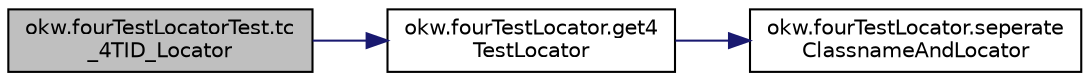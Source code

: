 digraph "okw.fourTestLocatorTest.tc_4TID_Locator"
{
 // INTERACTIVE_SVG=YES
 // LATEX_PDF_SIZE
  edge [fontname="Helvetica",fontsize="10",labelfontname="Helvetica",labelfontsize="10"];
  node [fontname="Helvetica",fontsize="10",shape=record];
  rankdir="LR";
  Node1 [label="okw.fourTestLocatorTest.tc\l_4TID_Locator",height=0.2,width=0.4,color="black", fillcolor="grey75", style="filled", fontcolor="black",tooltip="Suche Element mit Text und hole textfeld dazu."];
  Node1 -> Node2 [color="midnightblue",fontsize="10",style="solid",fontname="Helvetica"];
  Node2 [label="okw.fourTestLocator.get4\lTestLocator",height=0.2,width=0.4,color="black", fillcolor="white", style="filled",URL="$classokw_1_1four_test_locator.html#a72ef22482dd1e7424719d11311150d88",tooltip="Erzeugt einen locator aus dem gegebenen Wert, wenn fspL mit \"4T!\", \"4T:\" oder \"4T?..."];
  Node2 -> Node3 [color="midnightblue",fontsize="10",style="solid",fontname="Helvetica"];
  Node3 [label="okw.fourTestLocator.seperate\lClassnameAndLocator",height=0.2,width=0.4,color="black", fillcolor="white", style="filled",URL="$classokw_1_1four_test_locator.html#a6ce001cb5b4694e70bd0a82c2a00eaaf",tooltip="Trennt den Klassenbezeichner vom Locator ab."];
}
